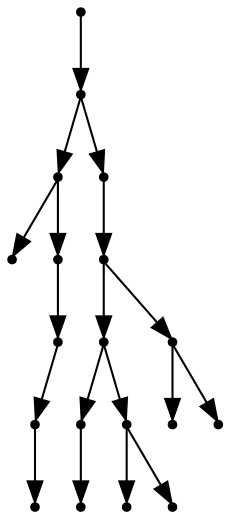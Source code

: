 digraph {
  18 [shape=point];
  17 [shape=point];
  5 [shape=point];
  0 [shape=point];
  4 [shape=point];
  3 [shape=point];
  2 [shape=point];
  1 [shape=point];
  16 [shape=point];
  15 [shape=point];
  11 [shape=point];
  7 [shape=point];
  6 [shape=point];
  10 [shape=point];
  8 [shape=point];
  9 [shape=point];
  14 [shape=point];
  12 [shape=point];
  13 [shape=point];
18 -> 17;
17 -> 5;
5 -> 0;
5 -> 4;
4 -> 3;
3 -> 2;
2 -> 1;
17 -> 16;
16 -> 15;
15 -> 11;
11 -> 7;
7 -> 6;
11 -> 10;
10 -> 8;
10 -> 9;
15 -> 14;
14 -> 12;
14 -> 13;
}
